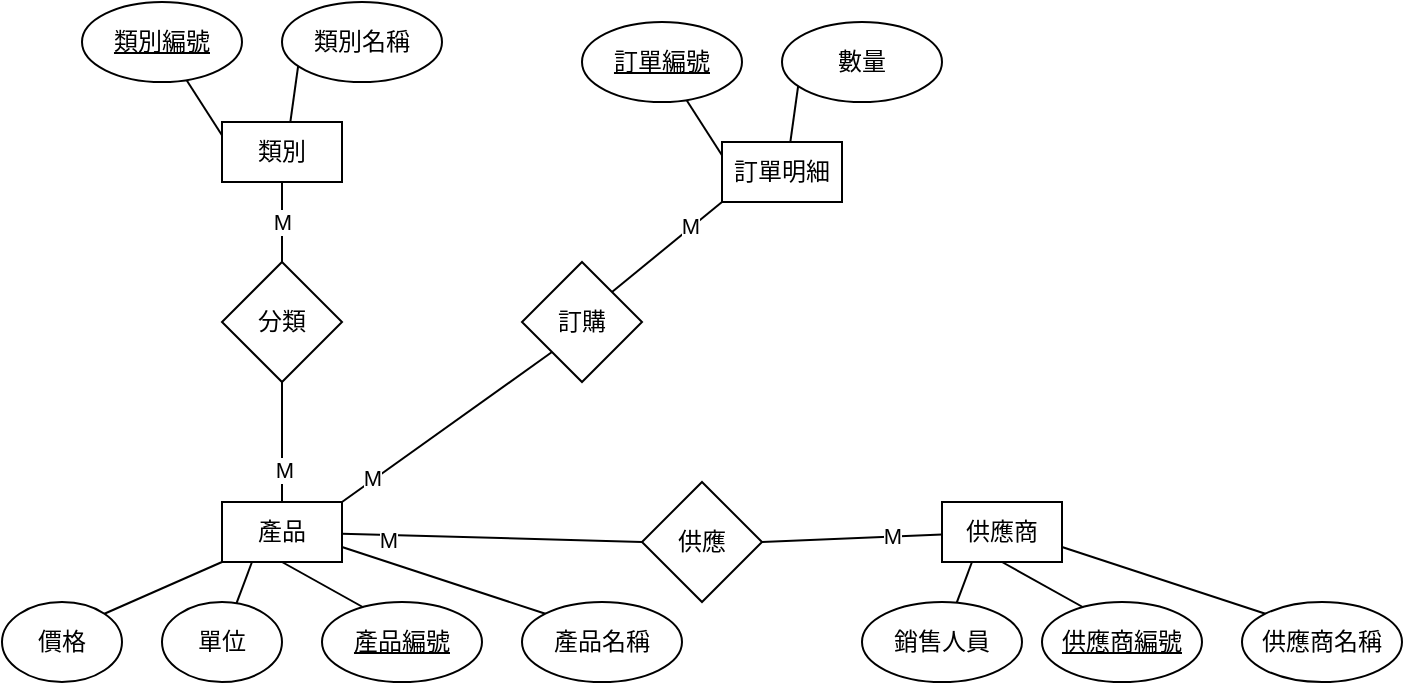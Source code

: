 <mxfile version="20.5.3" type="device"><diagram id="nTDjx4exMYbmlma6Z63d" name="第1頁"><mxGraphModel dx="1422" dy="706" grid="1" gridSize="10" guides="1" tooltips="1" connect="1" arrows="1" fold="1" page="1" pageScale="1" pageWidth="827" pageHeight="1169" math="0" shadow="0"><root><mxCell id="0"/><mxCell id="1" parent="0"/><mxCell id="1p-5WH5TDbGb9JSyJ4pB-27" style="edgeStyle=none;rounded=0;orthogonalLoop=1;jettySize=auto;html=1;exitX=0;exitY=1;exitDx=0;exitDy=0;entryX=1;entryY=0;entryDx=0;entryDy=0;endArrow=none;endFill=0;" edge="1" parent="1" source="1p-5WH5TDbGb9JSyJ4pB-1" target="1p-5WH5TDbGb9JSyJ4pB-2"><mxGeometry relative="1" as="geometry"/></mxCell><mxCell id="1p-5WH5TDbGb9JSyJ4pB-28" style="edgeStyle=none;rounded=0;orthogonalLoop=1;jettySize=auto;html=1;exitX=0.25;exitY=1;exitDx=0;exitDy=0;endArrow=none;endFill=0;" edge="1" parent="1" source="1p-5WH5TDbGb9JSyJ4pB-1" target="1p-5WH5TDbGb9JSyJ4pB-6"><mxGeometry relative="1" as="geometry"/></mxCell><mxCell id="1p-5WH5TDbGb9JSyJ4pB-29" style="edgeStyle=none;rounded=0;orthogonalLoop=1;jettySize=auto;html=1;exitX=0.5;exitY=1;exitDx=0;exitDy=0;entryX=0.288;entryY=0.1;entryDx=0;entryDy=0;entryPerimeter=0;endArrow=none;endFill=0;" edge="1" parent="1" source="1p-5WH5TDbGb9JSyJ4pB-1" target="1p-5WH5TDbGb9JSyJ4pB-4"><mxGeometry relative="1" as="geometry"/></mxCell><mxCell id="1p-5WH5TDbGb9JSyJ4pB-30" style="edgeStyle=none;rounded=0;orthogonalLoop=1;jettySize=auto;html=1;exitX=1;exitY=0.75;exitDx=0;exitDy=0;entryX=0;entryY=0;entryDx=0;entryDy=0;endArrow=none;endFill=0;" edge="1" parent="1" source="1p-5WH5TDbGb9JSyJ4pB-1" target="1p-5WH5TDbGb9JSyJ4pB-3"><mxGeometry relative="1" as="geometry"/></mxCell><mxCell id="1p-5WH5TDbGb9JSyJ4pB-1" value="產品" style="rounded=0;whiteSpace=wrap;html=1;" vertex="1" parent="1"><mxGeometry x="220" y="260" width="60" height="30" as="geometry"/></mxCell><mxCell id="1p-5WH5TDbGb9JSyJ4pB-2" value="價格" style="ellipse;whiteSpace=wrap;html=1;" vertex="1" parent="1"><mxGeometry x="110" y="310" width="60" height="40" as="geometry"/></mxCell><mxCell id="1p-5WH5TDbGb9JSyJ4pB-3" value="產品名稱" style="ellipse;whiteSpace=wrap;html=1;" vertex="1" parent="1"><mxGeometry x="370" y="310" width="80" height="40" as="geometry"/></mxCell><mxCell id="1p-5WH5TDbGb9JSyJ4pB-4" value="產品編號" style="ellipse;whiteSpace=wrap;html=1;fontStyle=4" vertex="1" parent="1"><mxGeometry x="270" y="310" width="80" height="40" as="geometry"/></mxCell><mxCell id="1p-5WH5TDbGb9JSyJ4pB-6" value="單位" style="ellipse;whiteSpace=wrap;html=1;" vertex="1" parent="1"><mxGeometry x="190" y="310" width="60" height="40" as="geometry"/></mxCell><mxCell id="1p-5WH5TDbGb9JSyJ4pB-21" style="edgeStyle=none;rounded=0;orthogonalLoop=1;jettySize=auto;html=1;exitX=0.25;exitY=1;exitDx=0;exitDy=0;endArrow=none;endFill=0;" edge="1" parent="1" source="1p-5WH5TDbGb9JSyJ4pB-16" target="1p-5WH5TDbGb9JSyJ4pB-20"><mxGeometry relative="1" as="geometry"/></mxCell><mxCell id="1p-5WH5TDbGb9JSyJ4pB-22" style="edgeStyle=none;rounded=0;orthogonalLoop=1;jettySize=auto;html=1;exitX=0.5;exitY=1;exitDx=0;exitDy=0;entryX=0;entryY=0;entryDx=0;entryDy=0;endArrow=none;endFill=0;" edge="1" parent="1" source="1p-5WH5TDbGb9JSyJ4pB-16" target="1p-5WH5TDbGb9JSyJ4pB-19"><mxGeometry relative="1" as="geometry"/></mxCell><mxCell id="1p-5WH5TDbGb9JSyJ4pB-16" value="類別" style="rounded=0;whiteSpace=wrap;html=1;" vertex="1" parent="1"><mxGeometry x="220" y="70" width="60" height="30" as="geometry"/></mxCell><mxCell id="1p-5WH5TDbGb9JSyJ4pB-19" value="類別名稱" style="ellipse;whiteSpace=wrap;html=1;" vertex="1" parent="1"><mxGeometry x="250" y="10" width="80" height="40" as="geometry"/></mxCell><mxCell id="1p-5WH5TDbGb9JSyJ4pB-20" value="類別編號" style="ellipse;whiteSpace=wrap;html=1;fontStyle=4" vertex="1" parent="1"><mxGeometry x="150" y="10" width="80" height="40" as="geometry"/></mxCell><mxCell id="1p-5WH5TDbGb9JSyJ4pB-25" value="M" style="edgeStyle=none;rounded=0;orthogonalLoop=1;jettySize=auto;html=1;exitX=0.5;exitY=0;exitDx=0;exitDy=0;entryX=0.5;entryY=1;entryDx=0;entryDy=0;endArrow=none;endFill=0;" edge="1" parent="1" source="1p-5WH5TDbGb9JSyJ4pB-24" target="1p-5WH5TDbGb9JSyJ4pB-16"><mxGeometry relative="1" as="geometry"/></mxCell><mxCell id="1p-5WH5TDbGb9JSyJ4pB-26" style="edgeStyle=none;rounded=0;orthogonalLoop=1;jettySize=auto;html=1;exitX=0.5;exitY=1;exitDx=0;exitDy=0;entryX=0.5;entryY=0;entryDx=0;entryDy=0;endArrow=none;endFill=0;" edge="1" parent="1" source="1p-5WH5TDbGb9JSyJ4pB-24" target="1p-5WH5TDbGb9JSyJ4pB-1"><mxGeometry relative="1" as="geometry"/></mxCell><mxCell id="1p-5WH5TDbGb9JSyJ4pB-54" value="M" style="edgeLabel;html=1;align=center;verticalAlign=middle;resizable=0;points=[];" vertex="1" connectable="0" parent="1p-5WH5TDbGb9JSyJ4pB-26"><mxGeometry x="0.467" y="1" relative="1" as="geometry"><mxPoint as="offset"/></mxGeometry></mxCell><mxCell id="1p-5WH5TDbGb9JSyJ4pB-24" value="分類" style="rhombus;whiteSpace=wrap;html=1;" vertex="1" parent="1"><mxGeometry x="220" y="140" width="60" height="60" as="geometry"/></mxCell><mxCell id="1p-5WH5TDbGb9JSyJ4pB-32" style="edgeStyle=none;rounded=0;orthogonalLoop=1;jettySize=auto;html=1;exitX=0.25;exitY=1;exitDx=0;exitDy=0;endArrow=none;endFill=0;" edge="1" parent="1" source="1p-5WH5TDbGb9JSyJ4pB-35" target="1p-5WH5TDbGb9JSyJ4pB-39"><mxGeometry relative="1" as="geometry"/></mxCell><mxCell id="1p-5WH5TDbGb9JSyJ4pB-33" style="edgeStyle=none;rounded=0;orthogonalLoop=1;jettySize=auto;html=1;exitX=0.5;exitY=1;exitDx=0;exitDy=0;entryX=0.288;entryY=0.1;entryDx=0;entryDy=0;entryPerimeter=0;endArrow=none;endFill=0;" edge="1" parent="1" source="1p-5WH5TDbGb9JSyJ4pB-35" target="1p-5WH5TDbGb9JSyJ4pB-38"><mxGeometry relative="1" as="geometry"/></mxCell><mxCell id="1p-5WH5TDbGb9JSyJ4pB-34" style="edgeStyle=none;rounded=0;orthogonalLoop=1;jettySize=auto;html=1;exitX=1;exitY=0.75;exitDx=0;exitDy=0;entryX=0;entryY=0;entryDx=0;entryDy=0;endArrow=none;endFill=0;" edge="1" parent="1" source="1p-5WH5TDbGb9JSyJ4pB-35" target="1p-5WH5TDbGb9JSyJ4pB-37"><mxGeometry relative="1" as="geometry"/></mxCell><mxCell id="1p-5WH5TDbGb9JSyJ4pB-35" value="供應商" style="rounded=0;whiteSpace=wrap;html=1;" vertex="1" parent="1"><mxGeometry x="580" y="260" width="60" height="30" as="geometry"/></mxCell><mxCell id="1p-5WH5TDbGb9JSyJ4pB-37" value="供應商名稱" style="ellipse;whiteSpace=wrap;html=1;" vertex="1" parent="1"><mxGeometry x="730" y="310" width="80" height="40" as="geometry"/></mxCell><mxCell id="1p-5WH5TDbGb9JSyJ4pB-38" value="供應商編號" style="ellipse;whiteSpace=wrap;html=1;fontStyle=4" vertex="1" parent="1"><mxGeometry x="630" y="310" width="80" height="40" as="geometry"/></mxCell><mxCell id="1p-5WH5TDbGb9JSyJ4pB-39" value="銷售人員" style="ellipse;whiteSpace=wrap;html=1;" vertex="1" parent="1"><mxGeometry x="540" y="310" width="80" height="40" as="geometry"/></mxCell><mxCell id="1p-5WH5TDbGb9JSyJ4pB-41" style="edgeStyle=none;rounded=0;orthogonalLoop=1;jettySize=auto;html=1;exitX=0;exitY=0.5;exitDx=0;exitDy=0;endArrow=none;endFill=0;" edge="1" parent="1" source="1p-5WH5TDbGb9JSyJ4pB-40" target="1p-5WH5TDbGb9JSyJ4pB-1"><mxGeometry relative="1" as="geometry"/></mxCell><mxCell id="1p-5WH5TDbGb9JSyJ4pB-55" value="M" style="edgeLabel;html=1;align=center;verticalAlign=middle;resizable=0;points=[];" vertex="1" connectable="0" parent="1p-5WH5TDbGb9JSyJ4pB-41"><mxGeometry x="0.693" y="2" relative="1" as="geometry"><mxPoint as="offset"/></mxGeometry></mxCell><mxCell id="1p-5WH5TDbGb9JSyJ4pB-42" style="edgeStyle=none;rounded=0;orthogonalLoop=1;jettySize=auto;html=1;exitX=1;exitY=0.5;exitDx=0;exitDy=0;endArrow=none;endFill=0;" edge="1" parent="1" source="1p-5WH5TDbGb9JSyJ4pB-40" target="1p-5WH5TDbGb9JSyJ4pB-35"><mxGeometry relative="1" as="geometry"/></mxCell><mxCell id="1p-5WH5TDbGb9JSyJ4pB-56" value="M" style="edgeLabel;html=1;align=center;verticalAlign=middle;resizable=0;points=[];" vertex="1" connectable="0" parent="1p-5WH5TDbGb9JSyJ4pB-42"><mxGeometry x="0.446" y="1" relative="1" as="geometry"><mxPoint as="offset"/></mxGeometry></mxCell><mxCell id="1p-5WH5TDbGb9JSyJ4pB-40" value="供應" style="rhombus;whiteSpace=wrap;html=1;" vertex="1" parent="1"><mxGeometry x="430" y="250" width="60" height="60" as="geometry"/></mxCell><mxCell id="1p-5WH5TDbGb9JSyJ4pB-50" style="edgeStyle=none;rounded=0;orthogonalLoop=1;jettySize=auto;html=1;exitX=0;exitY=1;exitDx=0;exitDy=0;entryX=1;entryY=0;entryDx=0;entryDy=0;endArrow=none;endFill=0;" edge="1" parent="1" source="1p-5WH5TDbGb9JSyJ4pB-44" target="1p-5WH5TDbGb9JSyJ4pB-1"><mxGeometry relative="1" as="geometry"/></mxCell><mxCell id="1p-5WH5TDbGb9JSyJ4pB-53" value="M" style="edgeLabel;html=1;align=center;verticalAlign=middle;resizable=0;points=[];" vertex="1" connectable="0" parent="1p-5WH5TDbGb9JSyJ4pB-50"><mxGeometry x="0.703" y="-1" relative="1" as="geometry"><mxPoint as="offset"/></mxGeometry></mxCell><mxCell id="1p-5WH5TDbGb9JSyJ4pB-51" style="edgeStyle=none;rounded=0;orthogonalLoop=1;jettySize=auto;html=1;exitX=1;exitY=0;exitDx=0;exitDy=0;entryX=0;entryY=1;entryDx=0;entryDy=0;endArrow=none;endFill=0;" edge="1" parent="1" source="1p-5WH5TDbGb9JSyJ4pB-44" target="1p-5WH5TDbGb9JSyJ4pB-47"><mxGeometry relative="1" as="geometry"/></mxCell><mxCell id="1p-5WH5TDbGb9JSyJ4pB-52" value="M" style="edgeLabel;html=1;align=center;verticalAlign=middle;resizable=0;points=[];" vertex="1" connectable="0" parent="1p-5WH5TDbGb9JSyJ4pB-51"><mxGeometry x="0.438" y="1" relative="1" as="geometry"><mxPoint as="offset"/></mxGeometry></mxCell><mxCell id="1p-5WH5TDbGb9JSyJ4pB-44" value="訂購" style="rhombus;whiteSpace=wrap;html=1;" vertex="1" parent="1"><mxGeometry x="370" y="140" width="60" height="60" as="geometry"/></mxCell><mxCell id="1p-5WH5TDbGb9JSyJ4pB-45" style="edgeStyle=none;rounded=0;orthogonalLoop=1;jettySize=auto;html=1;exitX=0.25;exitY=1;exitDx=0;exitDy=0;endArrow=none;endFill=0;" edge="1" parent="1" source="1p-5WH5TDbGb9JSyJ4pB-47" target="1p-5WH5TDbGb9JSyJ4pB-49"><mxGeometry relative="1" as="geometry"/></mxCell><mxCell id="1p-5WH5TDbGb9JSyJ4pB-46" style="edgeStyle=none;rounded=0;orthogonalLoop=1;jettySize=auto;html=1;exitX=0.5;exitY=1;exitDx=0;exitDy=0;entryX=0;entryY=0;entryDx=0;entryDy=0;endArrow=none;endFill=0;" edge="1" parent="1" source="1p-5WH5TDbGb9JSyJ4pB-47" target="1p-5WH5TDbGb9JSyJ4pB-48"><mxGeometry relative="1" as="geometry"/></mxCell><mxCell id="1p-5WH5TDbGb9JSyJ4pB-47" value="訂單明細" style="rounded=0;whiteSpace=wrap;html=1;" vertex="1" parent="1"><mxGeometry x="470" y="80" width="60" height="30" as="geometry"/></mxCell><mxCell id="1p-5WH5TDbGb9JSyJ4pB-48" value="數量" style="ellipse;whiteSpace=wrap;html=1;" vertex="1" parent="1"><mxGeometry x="500" y="20" width="80" height="40" as="geometry"/></mxCell><mxCell id="1p-5WH5TDbGb9JSyJ4pB-49" value="訂單編號" style="ellipse;whiteSpace=wrap;html=1;fontStyle=4" vertex="1" parent="1"><mxGeometry x="400" y="20" width="80" height="40" as="geometry"/></mxCell></root></mxGraphModel></diagram></mxfile>